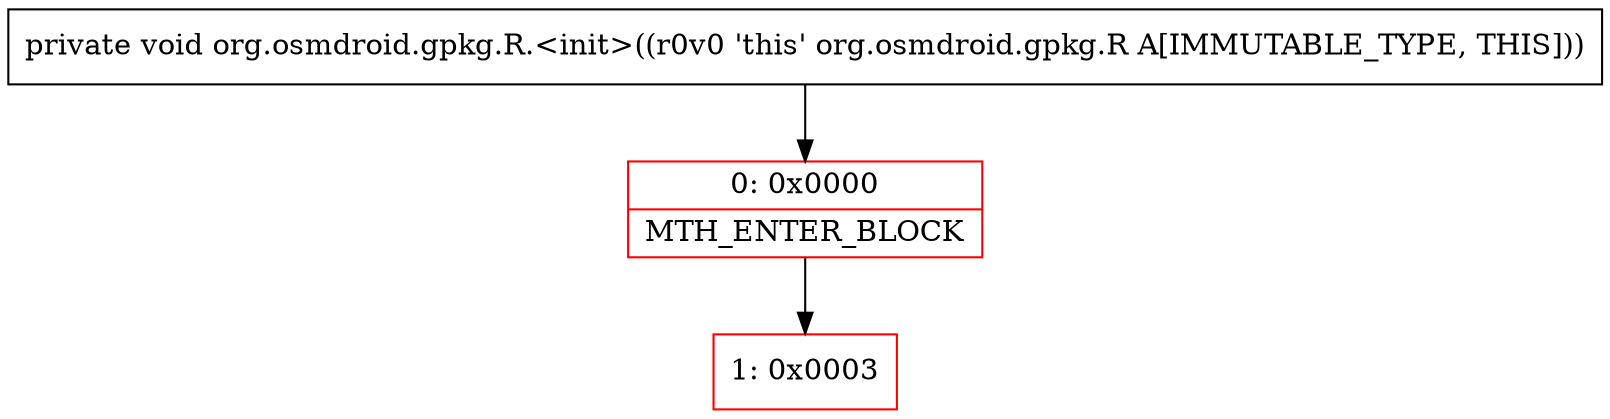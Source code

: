 digraph "CFG fororg.osmdroid.gpkg.R.\<init\>()V" {
subgraph cluster_Region_1024663035 {
label = "R(0)";
node [shape=record,color=blue];
}
Node_0 [shape=record,color=red,label="{0\:\ 0x0000|MTH_ENTER_BLOCK\l}"];
Node_1 [shape=record,color=red,label="{1\:\ 0x0003}"];
MethodNode[shape=record,label="{private void org.osmdroid.gpkg.R.\<init\>((r0v0 'this' org.osmdroid.gpkg.R A[IMMUTABLE_TYPE, THIS])) }"];
MethodNode -> Node_0;
Node_0 -> Node_1;
}

